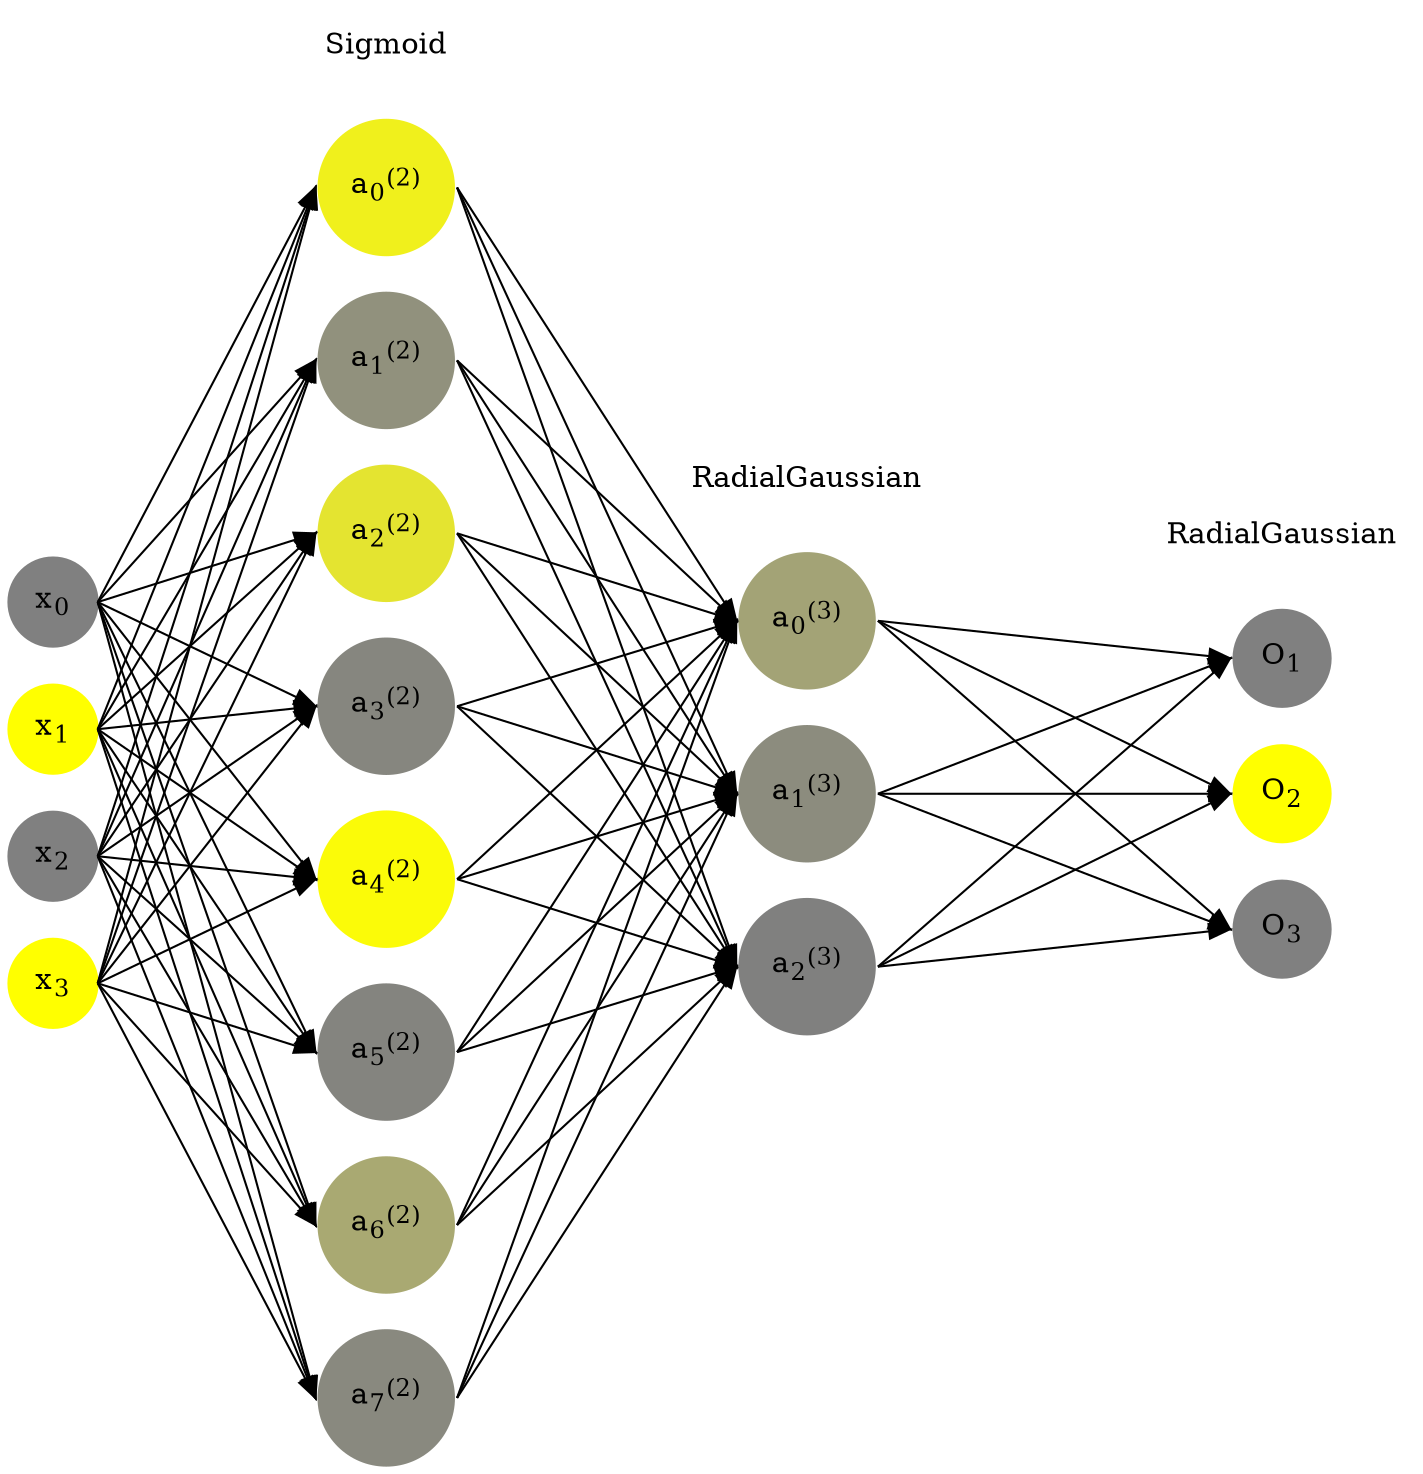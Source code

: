 digraph G {
	rankdir = LR;
	splines=false;
	edge[style=invis];
	ranksep= 1.4;
	{
	node [shape=circle, color="0.1667, 0.0, 0.5", style=filled, fillcolor="0.1667, 0.0, 0.5"];
	x0 [label=<x<sub>0</sub>>];
	}
	{
	node [shape=circle, color="0.1667, 1.0, 1.0", style=filled, fillcolor="0.1667, 1.0, 1.0"];
	x1 [label=<x<sub>1</sub>>];
	}
	{
	node [shape=circle, color="0.1667, 0.0, 0.5", style=filled, fillcolor="0.1667, 0.0, 0.5"];
	x2 [label=<x<sub>2</sub>>];
	}
	{
	node [shape=circle, color="0.1667, 1.0, 1.0", style=filled, fillcolor="0.1667, 1.0, 1.0"];
	x3 [label=<x<sub>3</sub>>];
	}
	{
	node [shape=circle, color="0.1667, 0.881170, 0.940585", style=filled, fillcolor="0.1667, 0.881170, 0.940585"];
	a02 [label=<a<sub>0</sub><sup>(2)</sup>>];
	}
	{
	node [shape=circle, color="0.1667, 0.133272, 0.566636", style=filled, fillcolor="0.1667, 0.133272, 0.566636"];
	a12 [label=<a<sub>1</sub><sup>(2)</sup>>];
	}
	{
	node [shape=circle, color="0.1667, 0.785665, 0.892832", style=filled, fillcolor="0.1667, 0.785665, 0.892832"];
	a22 [label=<a<sub>2</sub><sup>(2)</sup>>];
	}
	{
	node [shape=circle, color="0.1667, 0.053573, 0.526786", style=filled, fillcolor="0.1667, 0.053573, 0.526786"];
	a32 [label=<a<sub>3</sub><sup>(2)</sup>>];
	}
	{
	node [shape=circle, color="0.1667, 0.965131, 0.982565", style=filled, fillcolor="0.1667, 0.965131, 0.982565"];
	a42 [label=<a<sub>4</sub><sup>(2)</sup>>];
	}
	{
	node [shape=circle, color="0.1667, 0.036609, 0.518304", style=filled, fillcolor="0.1667, 0.036609, 0.518304"];
	a52 [label=<a<sub>5</sub><sup>(2)</sup>>];
	}
	{
	node [shape=circle, color="0.1667, 0.327067, 0.663534", style=filled, fillcolor="0.1667, 0.327067, 0.663534"];
	a62 [label=<a<sub>6</sub><sup>(2)</sup>>];
	}
	{
	node [shape=circle, color="0.1667, 0.073417, 0.536709", style=filled, fillcolor="0.1667, 0.073417, 0.536709"];
	a72 [label=<a<sub>7</sub><sup>(2)</sup>>];
	}
	{
	node [shape=circle, color="0.1667, 0.275067, 0.637533", style=filled, fillcolor="0.1667, 0.275067, 0.637533"];
	a03 [label=<a<sub>0</sub><sup>(3)</sup>>];
	}
	{
	node [shape=circle, color="0.1667, 0.100824, 0.550412", style=filled, fillcolor="0.1667, 0.100824, 0.550412"];
	a13 [label=<a<sub>1</sub><sup>(3)</sup>>];
	}
	{
	node [shape=circle, color="0.1667, 0.002769, 0.501384", style=filled, fillcolor="0.1667, 0.002769, 0.501384"];
	a23 [label=<a<sub>2</sub><sup>(3)</sup>>];
	}
	{
	node [shape=circle, color="0.1667, 0.0, 0.5", style=filled, fillcolor="0.1667, 0.0, 0.5"];
	O1 [label=<O<sub>1</sub>>];
	}
	{
	node [shape=circle, color="0.1667, 1.0, 1.0", style=filled, fillcolor="0.1667, 1.0, 1.0"];
	O2 [label=<O<sub>2</sub>>];
	}
	{
	node [shape=circle, color="0.1667, 0.0, 0.5", style=filled, fillcolor="0.1667, 0.0, 0.5"];
	O3 [label=<O<sub>3</sub>>];
	}
	{
	rank=same;
	x0->x1->x2->x3;
	}
	{
	rank=same;
	a02->a12->a22->a32->a42->a52->a62->a72;
	}
	{
	rank=same;
	a03->a13->a23;
	}
	{
	rank=same;
	O1->O2->O3;
	}
	l1 [shape=plaintext,label="Sigmoid"];
	l1->a02;
	{rank=same; l1;a02};
	l2 [shape=plaintext,label="RadialGaussian"];
	l2->a03;
	{rank=same; l2;a03};
	l3 [shape=plaintext,label="RadialGaussian"];
	l3->O1;
	{rank=same; l3;O1};
edge[style=solid, tailport=e, headport=w];
	{x0;x1;x2;x3} -> {a02;a12;a22;a32;a42;a52;a62;a72};
	{a02;a12;a22;a32;a42;a52;a62;a72} -> {a03;a13;a23};
	{a03;a13;a23} -> {O1,O2,O3};
}